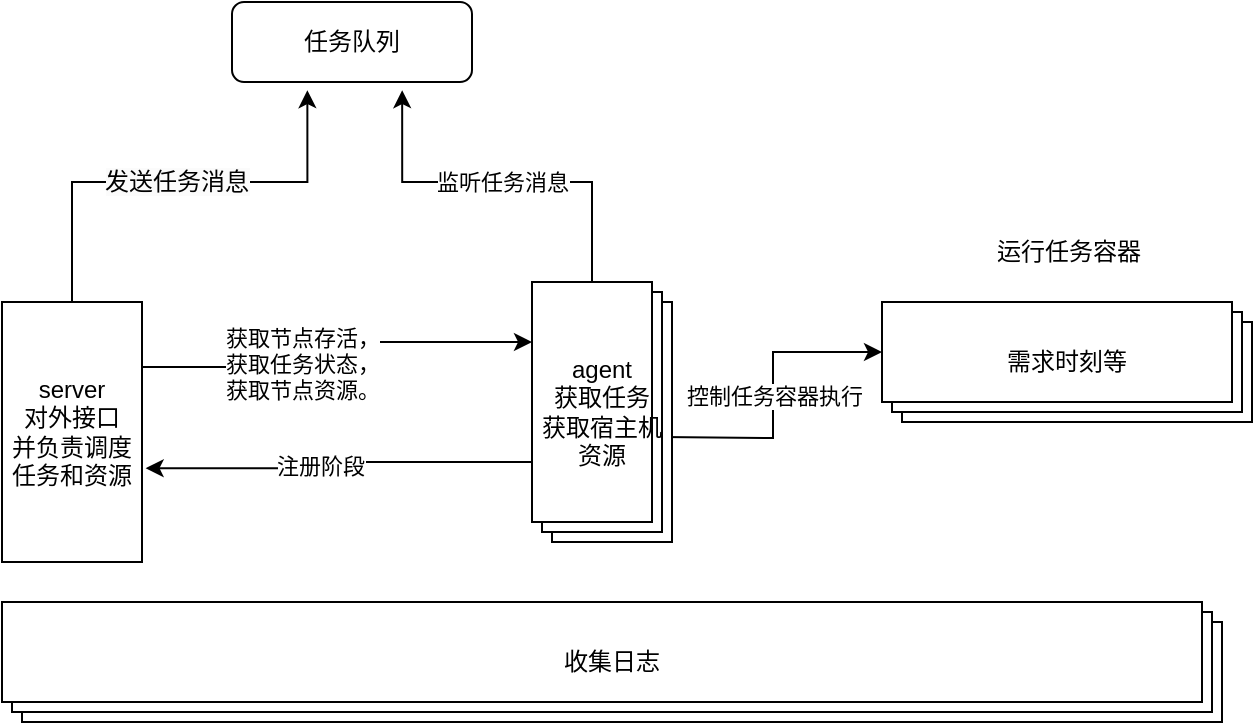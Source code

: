 <mxfile version="21.7.1" type="github">
  <diagram id="C5RBs43oDa-KdzZeNtuy" name="Page-1">
    <mxGraphModel dx="1426" dy="751" grid="1" gridSize="10" guides="1" tooltips="1" connect="1" arrows="1" fold="1" page="1" pageScale="1" pageWidth="827" pageHeight="1169" math="0" shadow="0">
      <root>
        <mxCell id="WIyWlLk6GJQsqaUBKTNV-0" />
        <mxCell id="WIyWlLk6GJQsqaUBKTNV-1" parent="WIyWlLk6GJQsqaUBKTNV-0" />
        <mxCell id="WIyWlLk6GJQsqaUBKTNV-3" value="任务队列" style="rounded=1;whiteSpace=wrap;html=1;fontSize=12;glass=0;strokeWidth=1;shadow=0;" parent="WIyWlLk6GJQsqaUBKTNV-1" vertex="1">
          <mxGeometry x="205" y="180" width="120" height="40" as="geometry" />
        </mxCell>
        <mxCell id="VpArRqA_v5YkFWolQEFv-3" value="&lt;span style=&quot;color: rgb(0, 0, 0); font-family: Helvetica; font-size: 12px; font-style: normal; font-variant-ligatures: normal; font-variant-caps: normal; font-weight: 400; letter-spacing: normal; orphans: 2; text-align: center; text-indent: 0px; text-transform: none; widows: 2; word-spacing: 0px; -webkit-text-stroke-width: 0px; background-color: rgb(251, 251, 251); text-decoration-thickness: initial; text-decoration-style: initial; text-decoration-color: initial; float: none; display: inline !important;&quot;&gt;发送任务消息&lt;/span&gt;" style="edgeStyle=orthogonalEdgeStyle;rounded=0;orthogonalLoop=1;jettySize=auto;html=1;exitX=0.5;exitY=0;exitDx=0;exitDy=0;entryX=0.314;entryY=1.102;entryDx=0;entryDy=0;entryPerimeter=0;" parent="WIyWlLk6GJQsqaUBKTNV-1" source="VpArRqA_v5YkFWolQEFv-0" target="WIyWlLk6GJQsqaUBKTNV-3" edge="1">
          <mxGeometry relative="1" as="geometry">
            <Array as="points">
              <mxPoint x="125" y="270" />
              <mxPoint x="243" y="270" />
            </Array>
          </mxGeometry>
        </mxCell>
        <mxCell id="VpArRqA_v5YkFWolQEFv-27" style="edgeStyle=orthogonalEdgeStyle;rounded=0;orthogonalLoop=1;jettySize=auto;html=1;exitX=1;exitY=0.25;exitDx=0;exitDy=0;entryX=0;entryY=0;entryDx=0;entryDy=30;entryPerimeter=0;" parent="WIyWlLk6GJQsqaUBKTNV-1" source="VpArRqA_v5YkFWolQEFv-0" target="VpArRqA_v5YkFWolQEFv-22" edge="1">
          <mxGeometry relative="1" as="geometry" />
        </mxCell>
        <mxCell id="VpArRqA_v5YkFWolQEFv-28" value="获取节点存活，&lt;br&gt;获取任务状态，&lt;br&gt;获取节点资源。" style="edgeLabel;html=1;align=center;verticalAlign=middle;resizable=0;points=[];" parent="VpArRqA_v5YkFWolQEFv-27" vertex="1" connectable="0">
          <mxGeometry x="-0.231" y="2" relative="1" as="geometry">
            <mxPoint as="offset" />
          </mxGeometry>
        </mxCell>
        <mxCell id="VpArRqA_v5YkFWolQEFv-0" value="server&lt;br&gt;对外接口&lt;br style=&quot;border-color: var(--border-color);&quot;&gt;&lt;span style=&quot;&quot;&gt;并负责调度任务和资源&lt;/span&gt;" style="rounded=0;whiteSpace=wrap;html=1;" parent="WIyWlLk6GJQsqaUBKTNV-1" vertex="1">
          <mxGeometry x="90" y="330" width="70" height="130" as="geometry" />
        </mxCell>
        <mxCell id="VpArRqA_v5YkFWolQEFv-16" value="控制任务容器执行" style="edgeStyle=orthogonalEdgeStyle;rounded=0;orthogonalLoop=1;jettySize=auto;html=1;entryX=0;entryY=0;entryDx=0;entryDy=25;entryPerimeter=0;" parent="WIyWlLk6GJQsqaUBKTNV-1" target="VpArRqA_v5YkFWolQEFv-15" edge="1">
          <mxGeometry relative="1" as="geometry">
            <mxPoint x="420" y="397.517" as="sourcePoint" />
          </mxGeometry>
        </mxCell>
        <mxCell id="VpArRqA_v5YkFWolQEFv-13" value="运行任务容器" style="text;html=1;align=center;verticalAlign=middle;resizable=0;points=[];autosize=1;strokeColor=none;fillColor=none;" parent="WIyWlLk6GJQsqaUBKTNV-1" vertex="1">
          <mxGeometry x="572.5" y="290" width="100" height="30" as="geometry" />
        </mxCell>
        <mxCell id="VpArRqA_v5YkFWolQEFv-14" value="收集日志" style="verticalLabelPosition=middle;verticalAlign=middle;html=1;shape=mxgraph.basic.layered_rect;dx=10;outlineConnect=0;whiteSpace=wrap;labelPosition=center;align=center;" parent="WIyWlLk6GJQsqaUBKTNV-1" vertex="1">
          <mxGeometry x="90" y="480" width="610" height="60" as="geometry" />
        </mxCell>
        <mxCell id="VpArRqA_v5YkFWolQEFv-15" value="需求时刻等" style="verticalLabelPosition=middle;verticalAlign=middle;html=1;shape=mxgraph.basic.layered_rect;dx=10;outlineConnect=0;whiteSpace=wrap;labelPosition=center;align=center;" parent="WIyWlLk6GJQsqaUBKTNV-1" vertex="1">
          <mxGeometry x="530" y="330" width="185" height="60" as="geometry" />
        </mxCell>
        <mxCell id="VpArRqA_v5YkFWolQEFv-24" value="监听任务消息" style="edgeStyle=orthogonalEdgeStyle;rounded=0;orthogonalLoop=1;jettySize=auto;html=1;exitX=0;exitY=0;exitDx=30;exitDy=0;exitPerimeter=0;entryX=0.709;entryY=1.102;entryDx=0;entryDy=0;entryPerimeter=0;" parent="WIyWlLk6GJQsqaUBKTNV-1" source="VpArRqA_v5YkFWolQEFv-22" target="WIyWlLk6GJQsqaUBKTNV-3" edge="1">
          <mxGeometry relative="1" as="geometry" />
        </mxCell>
        <mxCell id="VpArRqA_v5YkFWolQEFv-31" style="edgeStyle=orthogonalEdgeStyle;rounded=0;orthogonalLoop=1;jettySize=auto;html=1;exitX=0;exitY=0;exitDx=0;exitDy=90;exitPerimeter=0;entryX=1.026;entryY=0.639;entryDx=0;entryDy=0;entryPerimeter=0;" parent="WIyWlLk6GJQsqaUBKTNV-1" source="VpArRqA_v5YkFWolQEFv-22" target="VpArRqA_v5YkFWolQEFv-0" edge="1">
          <mxGeometry relative="1" as="geometry" />
        </mxCell>
        <mxCell id="VpArRqA_v5YkFWolQEFv-32" value="注册阶段" style="edgeLabel;html=1;align=center;verticalAlign=middle;resizable=0;points=[];" parent="VpArRqA_v5YkFWolQEFv-31" vertex="1" connectable="0">
          <mxGeometry x="0.115" y="-1" relative="1" as="geometry">
            <mxPoint as="offset" />
          </mxGeometry>
        </mxCell>
        <mxCell id="VpArRqA_v5YkFWolQEFv-22" value="agent&lt;br&gt;获取任务&lt;br&gt;获取宿主机资源" style="verticalLabelPosition=middle;verticalAlign=middle;html=1;shape=mxgraph.basic.layered_rect;dx=10;outlineConnect=0;whiteSpace=wrap;labelPosition=center;align=center;" parent="WIyWlLk6GJQsqaUBKTNV-1" vertex="1">
          <mxGeometry x="355" y="320" width="70" height="130" as="geometry" />
        </mxCell>
      </root>
    </mxGraphModel>
  </diagram>
</mxfile>
